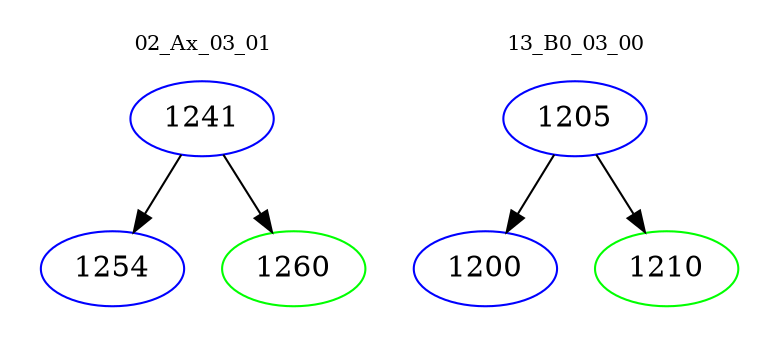 digraph{
subgraph cluster_0 {
color = white
label = "02_Ax_03_01";
fontsize=10;
T0_1241 [label="1241", color="blue"]
T0_1241 -> T0_1254 [color="black"]
T0_1254 [label="1254", color="blue"]
T0_1241 -> T0_1260 [color="black"]
T0_1260 [label="1260", color="green"]
}
subgraph cluster_1 {
color = white
label = "13_B0_03_00";
fontsize=10;
T1_1205 [label="1205", color="blue"]
T1_1205 -> T1_1200 [color="black"]
T1_1200 [label="1200", color="blue"]
T1_1205 -> T1_1210 [color="black"]
T1_1210 [label="1210", color="green"]
}
}
